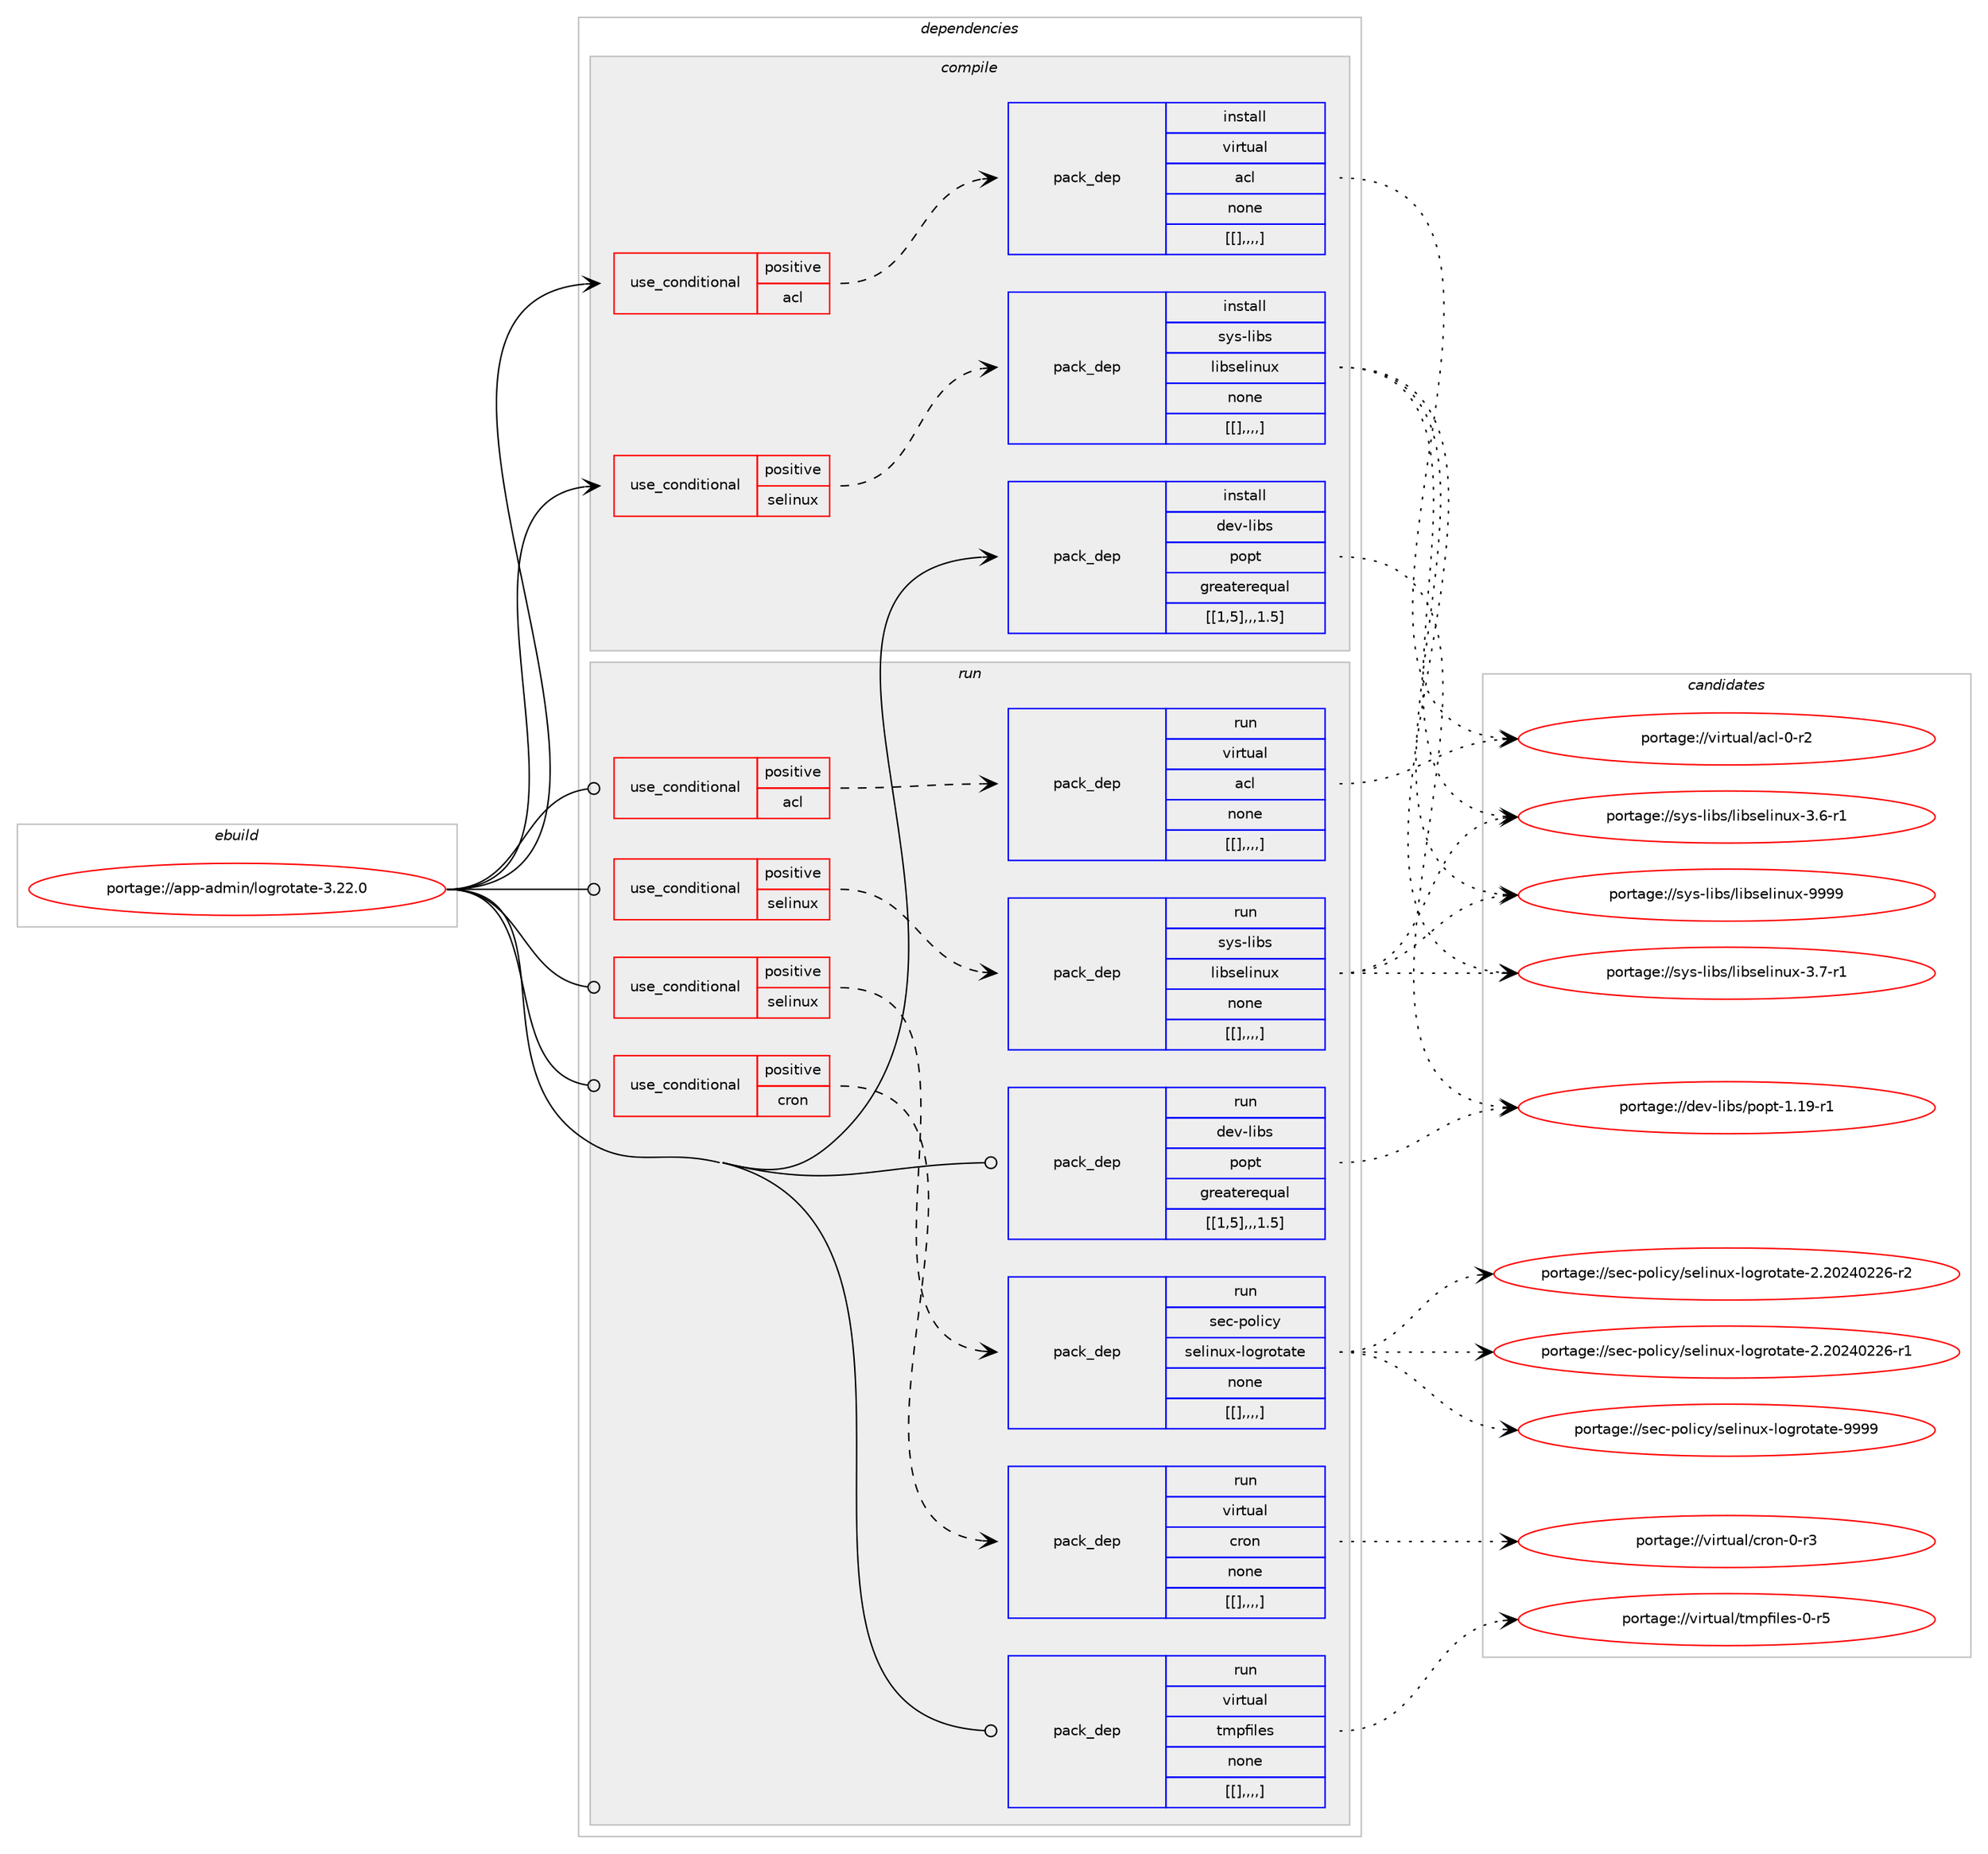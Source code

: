 digraph prolog {

# *************
# Graph options
# *************

newrank=true;
concentrate=true;
compound=true;
graph [rankdir=LR,fontname=Helvetica,fontsize=10,ranksep=1.5];#, ranksep=2.5, nodesep=0.2];
edge  [arrowhead=vee];
node  [fontname=Helvetica,fontsize=10];

# **********
# The ebuild
# **********

subgraph cluster_leftcol {
color=gray;
label=<<i>ebuild</i>>;
id [label="portage://app-admin/logrotate-3.22.0", color=red, width=4, href="../app-admin/logrotate-3.22.0.svg"];
}

# ****************
# The dependencies
# ****************

subgraph cluster_midcol {
color=gray;
label=<<i>dependencies</i>>;
subgraph cluster_compile {
fillcolor="#eeeeee";
style=filled;
label=<<i>compile</i>>;
subgraph cond704 {
dependency3140 [label=<<TABLE BORDER="0" CELLBORDER="1" CELLSPACING="0" CELLPADDING="4"><TR><TD ROWSPAN="3" CELLPADDING="10">use_conditional</TD></TR><TR><TD>positive</TD></TR><TR><TD>acl</TD></TR></TABLE>>, shape=none, color=red];
subgraph pack2427 {
dependency3141 [label=<<TABLE BORDER="0" CELLBORDER="1" CELLSPACING="0" CELLPADDING="4" WIDTH="220"><TR><TD ROWSPAN="6" CELLPADDING="30">pack_dep</TD></TR><TR><TD WIDTH="110">install</TD></TR><TR><TD>virtual</TD></TR><TR><TD>acl</TD></TR><TR><TD>none</TD></TR><TR><TD>[[],,,,]</TD></TR></TABLE>>, shape=none, color=blue];
}
dependency3140:e -> dependency3141:w [weight=20,style="dashed",arrowhead="vee"];
}
id:e -> dependency3140:w [weight=20,style="solid",arrowhead="vee"];
subgraph cond705 {
dependency3142 [label=<<TABLE BORDER="0" CELLBORDER="1" CELLSPACING="0" CELLPADDING="4"><TR><TD ROWSPAN="3" CELLPADDING="10">use_conditional</TD></TR><TR><TD>positive</TD></TR><TR><TD>selinux</TD></TR></TABLE>>, shape=none, color=red];
subgraph pack2428 {
dependency3143 [label=<<TABLE BORDER="0" CELLBORDER="1" CELLSPACING="0" CELLPADDING="4" WIDTH="220"><TR><TD ROWSPAN="6" CELLPADDING="30">pack_dep</TD></TR><TR><TD WIDTH="110">install</TD></TR><TR><TD>sys-libs</TD></TR><TR><TD>libselinux</TD></TR><TR><TD>none</TD></TR><TR><TD>[[],,,,]</TD></TR></TABLE>>, shape=none, color=blue];
}
dependency3142:e -> dependency3143:w [weight=20,style="dashed",arrowhead="vee"];
}
id:e -> dependency3142:w [weight=20,style="solid",arrowhead="vee"];
subgraph pack2429 {
dependency3144 [label=<<TABLE BORDER="0" CELLBORDER="1" CELLSPACING="0" CELLPADDING="4" WIDTH="220"><TR><TD ROWSPAN="6" CELLPADDING="30">pack_dep</TD></TR><TR><TD WIDTH="110">install</TD></TR><TR><TD>dev-libs</TD></TR><TR><TD>popt</TD></TR><TR><TD>greaterequal</TD></TR><TR><TD>[[1,5],,,1.5]</TD></TR></TABLE>>, shape=none, color=blue];
}
id:e -> dependency3144:w [weight=20,style="solid",arrowhead="vee"];
}
subgraph cluster_compileandrun {
fillcolor="#eeeeee";
style=filled;
label=<<i>compile and run</i>>;
}
subgraph cluster_run {
fillcolor="#eeeeee";
style=filled;
label=<<i>run</i>>;
subgraph cond706 {
dependency3145 [label=<<TABLE BORDER="0" CELLBORDER="1" CELLSPACING="0" CELLPADDING="4"><TR><TD ROWSPAN="3" CELLPADDING="10">use_conditional</TD></TR><TR><TD>positive</TD></TR><TR><TD>acl</TD></TR></TABLE>>, shape=none, color=red];
subgraph pack2430 {
dependency3146 [label=<<TABLE BORDER="0" CELLBORDER="1" CELLSPACING="0" CELLPADDING="4" WIDTH="220"><TR><TD ROWSPAN="6" CELLPADDING="30">pack_dep</TD></TR><TR><TD WIDTH="110">run</TD></TR><TR><TD>virtual</TD></TR><TR><TD>acl</TD></TR><TR><TD>none</TD></TR><TR><TD>[[],,,,]</TD></TR></TABLE>>, shape=none, color=blue];
}
dependency3145:e -> dependency3146:w [weight=20,style="dashed",arrowhead="vee"];
}
id:e -> dependency3145:w [weight=20,style="solid",arrowhead="odot"];
subgraph cond707 {
dependency3147 [label=<<TABLE BORDER="0" CELLBORDER="1" CELLSPACING="0" CELLPADDING="4"><TR><TD ROWSPAN="3" CELLPADDING="10">use_conditional</TD></TR><TR><TD>positive</TD></TR><TR><TD>cron</TD></TR></TABLE>>, shape=none, color=red];
subgraph pack2431 {
dependency3148 [label=<<TABLE BORDER="0" CELLBORDER="1" CELLSPACING="0" CELLPADDING="4" WIDTH="220"><TR><TD ROWSPAN="6" CELLPADDING="30">pack_dep</TD></TR><TR><TD WIDTH="110">run</TD></TR><TR><TD>virtual</TD></TR><TR><TD>cron</TD></TR><TR><TD>none</TD></TR><TR><TD>[[],,,,]</TD></TR></TABLE>>, shape=none, color=blue];
}
dependency3147:e -> dependency3148:w [weight=20,style="dashed",arrowhead="vee"];
}
id:e -> dependency3147:w [weight=20,style="solid",arrowhead="odot"];
subgraph cond708 {
dependency3149 [label=<<TABLE BORDER="0" CELLBORDER="1" CELLSPACING="0" CELLPADDING="4"><TR><TD ROWSPAN="3" CELLPADDING="10">use_conditional</TD></TR><TR><TD>positive</TD></TR><TR><TD>selinux</TD></TR></TABLE>>, shape=none, color=red];
subgraph pack2432 {
dependency3150 [label=<<TABLE BORDER="0" CELLBORDER="1" CELLSPACING="0" CELLPADDING="4" WIDTH="220"><TR><TD ROWSPAN="6" CELLPADDING="30">pack_dep</TD></TR><TR><TD WIDTH="110">run</TD></TR><TR><TD>sec-policy</TD></TR><TR><TD>selinux-logrotate</TD></TR><TR><TD>none</TD></TR><TR><TD>[[],,,,]</TD></TR></TABLE>>, shape=none, color=blue];
}
dependency3149:e -> dependency3150:w [weight=20,style="dashed",arrowhead="vee"];
}
id:e -> dependency3149:w [weight=20,style="solid",arrowhead="odot"];
subgraph cond709 {
dependency3151 [label=<<TABLE BORDER="0" CELLBORDER="1" CELLSPACING="0" CELLPADDING="4"><TR><TD ROWSPAN="3" CELLPADDING="10">use_conditional</TD></TR><TR><TD>positive</TD></TR><TR><TD>selinux</TD></TR></TABLE>>, shape=none, color=red];
subgraph pack2433 {
dependency3152 [label=<<TABLE BORDER="0" CELLBORDER="1" CELLSPACING="0" CELLPADDING="4" WIDTH="220"><TR><TD ROWSPAN="6" CELLPADDING="30">pack_dep</TD></TR><TR><TD WIDTH="110">run</TD></TR><TR><TD>sys-libs</TD></TR><TR><TD>libselinux</TD></TR><TR><TD>none</TD></TR><TR><TD>[[],,,,]</TD></TR></TABLE>>, shape=none, color=blue];
}
dependency3151:e -> dependency3152:w [weight=20,style="dashed",arrowhead="vee"];
}
id:e -> dependency3151:w [weight=20,style="solid",arrowhead="odot"];
subgraph pack2434 {
dependency3153 [label=<<TABLE BORDER="0" CELLBORDER="1" CELLSPACING="0" CELLPADDING="4" WIDTH="220"><TR><TD ROWSPAN="6" CELLPADDING="30">pack_dep</TD></TR><TR><TD WIDTH="110">run</TD></TR><TR><TD>dev-libs</TD></TR><TR><TD>popt</TD></TR><TR><TD>greaterequal</TD></TR><TR><TD>[[1,5],,,1.5]</TD></TR></TABLE>>, shape=none, color=blue];
}
id:e -> dependency3153:w [weight=20,style="solid",arrowhead="odot"];
subgraph pack2435 {
dependency3154 [label=<<TABLE BORDER="0" CELLBORDER="1" CELLSPACING="0" CELLPADDING="4" WIDTH="220"><TR><TD ROWSPAN="6" CELLPADDING="30">pack_dep</TD></TR><TR><TD WIDTH="110">run</TD></TR><TR><TD>virtual</TD></TR><TR><TD>tmpfiles</TD></TR><TR><TD>none</TD></TR><TR><TD>[[],,,,]</TD></TR></TABLE>>, shape=none, color=blue];
}
id:e -> dependency3154:w [weight=20,style="solid",arrowhead="odot"];
}
}

# **************
# The candidates
# **************

subgraph cluster_choices {
rank=same;
color=gray;
label=<<i>candidates</i>>;

subgraph choice2427 {
color=black;
nodesep=1;
choice1181051141161179710847979910845484511450 [label="portage://virtual/acl-0-r2", color=red, width=4,href="../virtual/acl-0-r2.svg"];
dependency3141:e -> choice1181051141161179710847979910845484511450:w [style=dotted,weight="100"];
}
subgraph choice2428 {
color=black;
nodesep=1;
choice115121115451081059811547108105981151011081051101171204557575757 [label="portage://sys-libs/libselinux-9999", color=red, width=4,href="../sys-libs/libselinux-9999.svg"];
choice11512111545108105981154710810598115101108105110117120455146554511449 [label="portage://sys-libs/libselinux-3.7-r1", color=red, width=4,href="../sys-libs/libselinux-3.7-r1.svg"];
choice11512111545108105981154710810598115101108105110117120455146544511449 [label="portage://sys-libs/libselinux-3.6-r1", color=red, width=4,href="../sys-libs/libselinux-3.6-r1.svg"];
dependency3143:e -> choice115121115451081059811547108105981151011081051101171204557575757:w [style=dotted,weight="100"];
dependency3143:e -> choice11512111545108105981154710810598115101108105110117120455146554511449:w [style=dotted,weight="100"];
dependency3143:e -> choice11512111545108105981154710810598115101108105110117120455146544511449:w [style=dotted,weight="100"];
}
subgraph choice2429 {
color=black;
nodesep=1;
choice10010111845108105981154711211111211645494649574511449 [label="portage://dev-libs/popt-1.19-r1", color=red, width=4,href="../dev-libs/popt-1.19-r1.svg"];
dependency3144:e -> choice10010111845108105981154711211111211645494649574511449:w [style=dotted,weight="100"];
}
subgraph choice2430 {
color=black;
nodesep=1;
choice1181051141161179710847979910845484511450 [label="portage://virtual/acl-0-r2", color=red, width=4,href="../virtual/acl-0-r2.svg"];
dependency3146:e -> choice1181051141161179710847979910845484511450:w [style=dotted,weight="100"];
}
subgraph choice2431 {
color=black;
nodesep=1;
choice11810511411611797108479911411111045484511451 [label="portage://virtual/cron-0-r3", color=red, width=4,href="../virtual/cron-0-r3.svg"];
dependency3148:e -> choice11810511411611797108479911411111045484511451:w [style=dotted,weight="100"];
}
subgraph choice2432 {
color=black;
nodesep=1;
choice1151019945112111108105991214711510110810511011712045108111103114111116971161014557575757 [label="portage://sec-policy/selinux-logrotate-9999", color=red, width=4,href="../sec-policy/selinux-logrotate-9999.svg"];
choice11510199451121111081059912147115101108105110117120451081111031141111169711610145504650485052485050544511450 [label="portage://sec-policy/selinux-logrotate-2.20240226-r2", color=red, width=4,href="../sec-policy/selinux-logrotate-2.20240226-r2.svg"];
choice11510199451121111081059912147115101108105110117120451081111031141111169711610145504650485052485050544511449 [label="portage://sec-policy/selinux-logrotate-2.20240226-r1", color=red, width=4,href="../sec-policy/selinux-logrotate-2.20240226-r1.svg"];
dependency3150:e -> choice1151019945112111108105991214711510110810511011712045108111103114111116971161014557575757:w [style=dotted,weight="100"];
dependency3150:e -> choice11510199451121111081059912147115101108105110117120451081111031141111169711610145504650485052485050544511450:w [style=dotted,weight="100"];
dependency3150:e -> choice11510199451121111081059912147115101108105110117120451081111031141111169711610145504650485052485050544511449:w [style=dotted,weight="100"];
}
subgraph choice2433 {
color=black;
nodesep=1;
choice115121115451081059811547108105981151011081051101171204557575757 [label="portage://sys-libs/libselinux-9999", color=red, width=4,href="../sys-libs/libselinux-9999.svg"];
choice11512111545108105981154710810598115101108105110117120455146554511449 [label="portage://sys-libs/libselinux-3.7-r1", color=red, width=4,href="../sys-libs/libselinux-3.7-r1.svg"];
choice11512111545108105981154710810598115101108105110117120455146544511449 [label="portage://sys-libs/libselinux-3.6-r1", color=red, width=4,href="../sys-libs/libselinux-3.6-r1.svg"];
dependency3152:e -> choice115121115451081059811547108105981151011081051101171204557575757:w [style=dotted,weight="100"];
dependency3152:e -> choice11512111545108105981154710810598115101108105110117120455146554511449:w [style=dotted,weight="100"];
dependency3152:e -> choice11512111545108105981154710810598115101108105110117120455146544511449:w [style=dotted,weight="100"];
}
subgraph choice2434 {
color=black;
nodesep=1;
choice10010111845108105981154711211111211645494649574511449 [label="portage://dev-libs/popt-1.19-r1", color=red, width=4,href="../dev-libs/popt-1.19-r1.svg"];
dependency3153:e -> choice10010111845108105981154711211111211645494649574511449:w [style=dotted,weight="100"];
}
subgraph choice2435 {
color=black;
nodesep=1;
choice118105114116117971084711610911210210510810111545484511453 [label="portage://virtual/tmpfiles-0-r5", color=red, width=4,href="../virtual/tmpfiles-0-r5.svg"];
dependency3154:e -> choice118105114116117971084711610911210210510810111545484511453:w [style=dotted,weight="100"];
}
}

}
